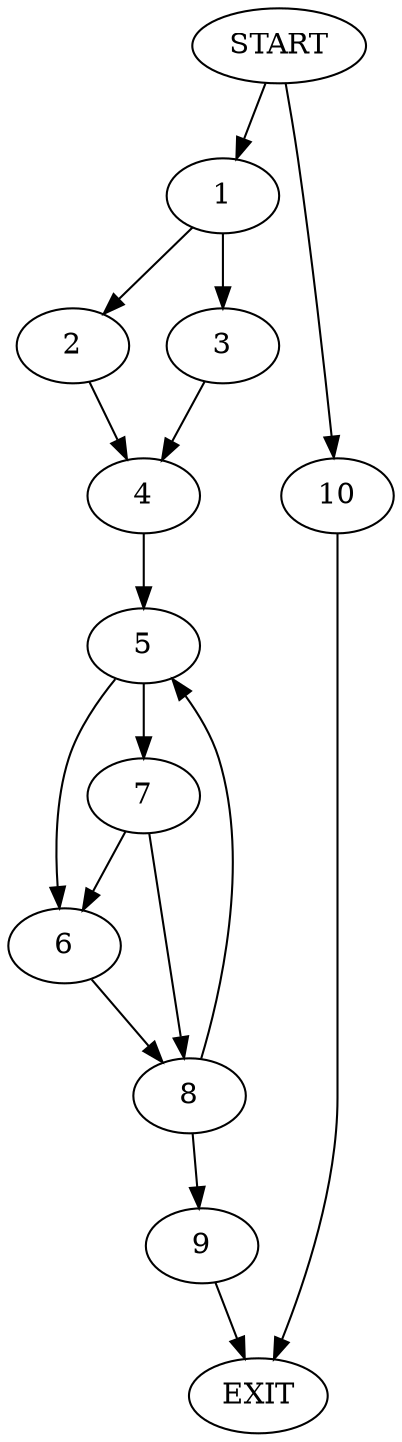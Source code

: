 digraph {
0 [label="START"]
11 [label="EXIT"]
0 -> 1
1 -> 2
1 -> 3
2 -> 4
3 -> 4
4 -> 5
5 -> 6
5 -> 7
7 -> 8
7 -> 6
6 -> 8
8 -> 5
8 -> 9
9 -> 11
0 -> 10
10 -> 11
}
